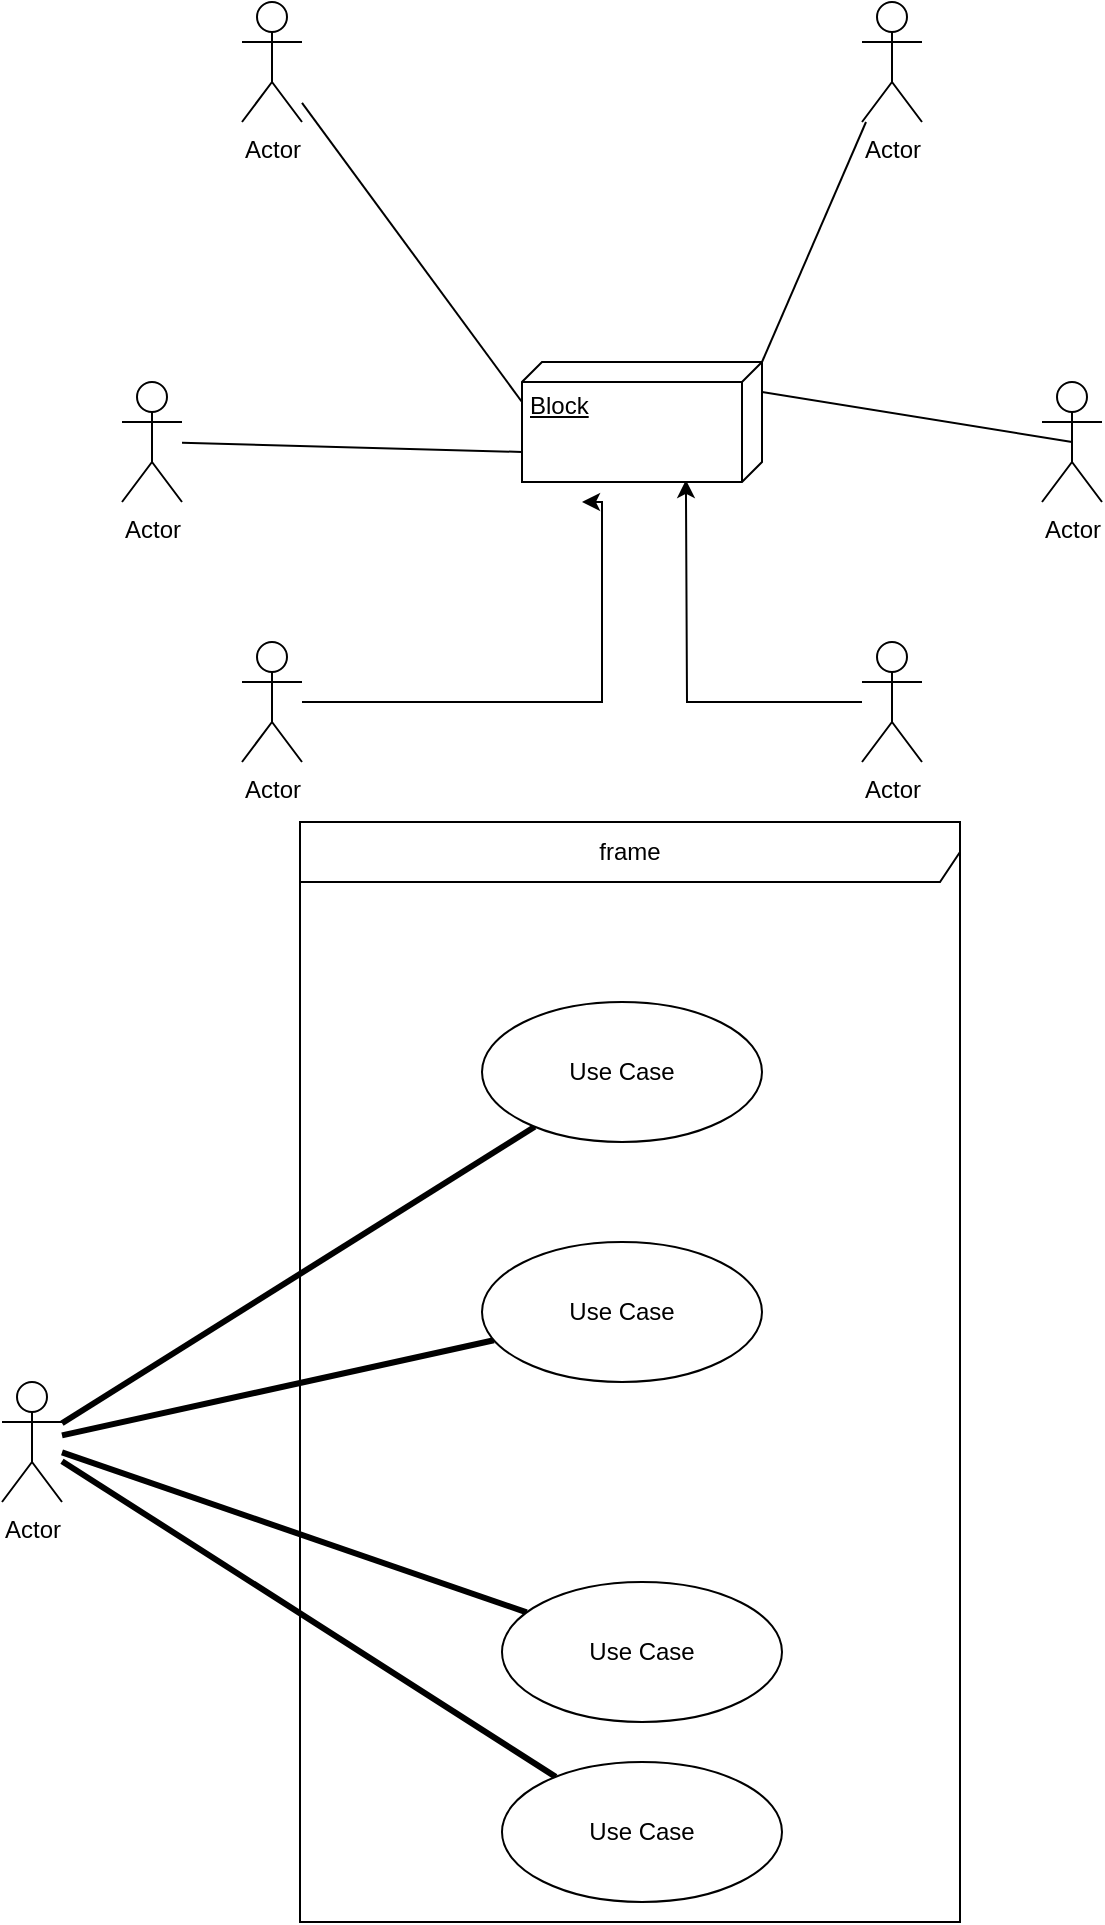 <mxfile version="20.8.10" type="github">
  <diagram name="Page-1" id="6biAS6TgEiYTtTCpl2q3">
    <mxGraphModel dx="1467" dy="793" grid="1" gridSize="10" guides="1" tooltips="1" connect="1" arrows="1" fold="1" page="1" pageScale="1" pageWidth="827" pageHeight="1169" math="0" shadow="0">
      <root>
        <mxCell id="0" />
        <mxCell id="1" parent="0" />
        <mxCell id="osY9bNT0p5JdTlg4V-bV-1" value="Actor" style="shape=umlActor;verticalLabelPosition=bottom;verticalAlign=top;html=1;outlineConnect=0;" parent="1" vertex="1">
          <mxGeometry x="190" y="260" width="30" height="60" as="geometry" />
        </mxCell>
        <mxCell id="jMR4_aKiTrjmyOYb2GLJ-4" value="Actor" style="shape=umlActor;verticalLabelPosition=bottom;verticalAlign=top;html=1;outlineConnect=0;" vertex="1" parent="1">
          <mxGeometry x="650" y="260" width="30" height="60" as="geometry" />
        </mxCell>
        <mxCell id="jMR4_aKiTrjmyOYb2GLJ-5" value="Actor" style="shape=umlActor;verticalLabelPosition=bottom;verticalAlign=top;html=1;outlineConnect=0;" vertex="1" parent="1">
          <mxGeometry x="250" y="70" width="30" height="60" as="geometry" />
        </mxCell>
        <mxCell id="jMR4_aKiTrjmyOYb2GLJ-13" style="edgeStyle=orthogonalEdgeStyle;rounded=0;orthogonalLoop=1;jettySize=auto;html=1;" edge="1" parent="1" source="jMR4_aKiTrjmyOYb2GLJ-6">
          <mxGeometry relative="1" as="geometry">
            <mxPoint x="420" y="320" as="targetPoint" />
            <Array as="points">
              <mxPoint x="430" y="420" />
              <mxPoint x="430" y="320" />
            </Array>
          </mxGeometry>
        </mxCell>
        <mxCell id="jMR4_aKiTrjmyOYb2GLJ-6" value="Actor" style="shape=umlActor;verticalLabelPosition=bottom;verticalAlign=top;html=1;outlineConnect=0;" vertex="1" parent="1">
          <mxGeometry x="250" y="390" width="30" height="60" as="geometry" />
        </mxCell>
        <mxCell id="jMR4_aKiTrjmyOYb2GLJ-7" value="Actor" style="shape=umlActor;verticalLabelPosition=bottom;verticalAlign=top;html=1;outlineConnect=0;" vertex="1" parent="1">
          <mxGeometry x="560" y="70" width="30" height="60" as="geometry" />
        </mxCell>
        <mxCell id="jMR4_aKiTrjmyOYb2GLJ-14" style="edgeStyle=orthogonalEdgeStyle;rounded=0;orthogonalLoop=1;jettySize=auto;html=1;entryX=0.683;entryY=0.983;entryDx=0;entryDy=0;entryPerimeter=0;" edge="1" parent="1" source="jMR4_aKiTrjmyOYb2GLJ-8">
          <mxGeometry relative="1" as="geometry">
            <mxPoint x="471.96" y="308.98" as="targetPoint" />
          </mxGeometry>
        </mxCell>
        <mxCell id="jMR4_aKiTrjmyOYb2GLJ-8" value="Actor" style="shape=umlActor;verticalLabelPosition=bottom;verticalAlign=top;html=1;outlineConnect=0;" vertex="1" parent="1">
          <mxGeometry x="560" y="390" width="30" height="60" as="geometry" />
        </mxCell>
        <mxCell id="jMR4_aKiTrjmyOYb2GLJ-9" value="qaawxasaassaxxa" style="text;html=1;strokeColor=none;fillColor=none;align=center;verticalAlign=middle;whiteSpace=wrap;rounded=0;" vertex="1" parent="1">
          <mxGeometry x="414" y="265" width="60" height="30" as="geometry" />
        </mxCell>
        <mxCell id="jMR4_aKiTrjmyOYb2GLJ-10" value="" style="endArrow=none;html=1;rounded=0;" edge="1" parent="1" target="jMR4_aKiTrjmyOYb2GLJ-5">
          <mxGeometry width="50" height="50" relative="1" as="geometry">
            <mxPoint x="390" y="270" as="sourcePoint" />
            <mxPoint x="440" y="220" as="targetPoint" />
          </mxGeometry>
        </mxCell>
        <mxCell id="jMR4_aKiTrjmyOYb2GLJ-11" value="" style="endArrow=none;html=1;rounded=0;" edge="1" parent="1" target="jMR4_aKiTrjmyOYb2GLJ-7">
          <mxGeometry width="50" height="50" relative="1" as="geometry">
            <mxPoint x="510" y="250" as="sourcePoint" />
            <mxPoint x="560" y="200" as="targetPoint" />
          </mxGeometry>
        </mxCell>
        <mxCell id="jMR4_aKiTrjmyOYb2GLJ-12" value="" style="endArrow=none;html=1;rounded=0;exitX=0;exitY=0.75;exitDx=0;exitDy=0;" edge="1" parent="1" target="osY9bNT0p5JdTlg4V-bV-1">
          <mxGeometry width="50" height="50" relative="1" as="geometry">
            <mxPoint x="390.0" y="295" as="sourcePoint" />
            <mxPoint x="450" y="230" as="targetPoint" />
          </mxGeometry>
        </mxCell>
        <mxCell id="jMR4_aKiTrjmyOYb2GLJ-20" value="" style="endArrow=none;html=1;rounded=0;sketch=0;strokeColor=default;jumpStyle=arc;entryX=1;entryY=0.25;entryDx=0;entryDy=0;exitX=0.5;exitY=0.5;exitDx=0;exitDy=0;exitPerimeter=0;" edge="1" parent="1" source="jMR4_aKiTrjmyOYb2GLJ-4">
          <mxGeometry width="50" height="50" relative="1" as="geometry">
            <mxPoint x="600" y="360" as="sourcePoint" />
            <mxPoint x="510.0" y="265" as="targetPoint" />
            <Array as="points" />
          </mxGeometry>
        </mxCell>
        <mxCell id="jMR4_aKiTrjmyOYb2GLJ-22" value="frame" style="shape=umlFrame;whiteSpace=wrap;html=1;width=330;height=30;" vertex="1" parent="1">
          <mxGeometry x="279" y="480" width="330" height="550" as="geometry" />
        </mxCell>
        <mxCell id="jMR4_aKiTrjmyOYb2GLJ-28" style="rounded=0;sketch=0;jumpStyle=arc;orthogonalLoop=1;jettySize=auto;html=1;strokeColor=default;strokeWidth=3;endArrow=none;endFill=0;" edge="1" parent="1" source="jMR4_aKiTrjmyOYb2GLJ-23" target="jMR4_aKiTrjmyOYb2GLJ-25">
          <mxGeometry relative="1" as="geometry" />
        </mxCell>
        <mxCell id="jMR4_aKiTrjmyOYb2GLJ-32" style="edgeStyle=none;rounded=0;sketch=0;jumpStyle=arc;orthogonalLoop=1;jettySize=auto;html=1;strokeColor=default;strokeWidth=3;endArrow=none;endFill=0;" edge="1" parent="1" source="jMR4_aKiTrjmyOYb2GLJ-23" target="jMR4_aKiTrjmyOYb2GLJ-29">
          <mxGeometry relative="1" as="geometry" />
        </mxCell>
        <mxCell id="jMR4_aKiTrjmyOYb2GLJ-33" style="edgeStyle=none;rounded=0;sketch=0;jumpStyle=arc;orthogonalLoop=1;jettySize=auto;html=1;strokeColor=default;strokeWidth=3;endArrow=none;endFill=0;" edge="1" parent="1" source="jMR4_aKiTrjmyOYb2GLJ-23" target="jMR4_aKiTrjmyOYb2GLJ-30">
          <mxGeometry relative="1" as="geometry" />
        </mxCell>
        <mxCell id="jMR4_aKiTrjmyOYb2GLJ-34" style="edgeStyle=none;rounded=0;sketch=0;jumpStyle=arc;orthogonalLoop=1;jettySize=auto;html=1;strokeColor=default;strokeWidth=3;endArrow=none;endFill=0;" edge="1" parent="1" source="jMR4_aKiTrjmyOYb2GLJ-23" target="jMR4_aKiTrjmyOYb2GLJ-31">
          <mxGeometry relative="1" as="geometry" />
        </mxCell>
        <mxCell id="jMR4_aKiTrjmyOYb2GLJ-23" value="Actor" style="shape=umlActor;verticalLabelPosition=bottom;verticalAlign=top;html=1;" vertex="1" parent="1">
          <mxGeometry x="130" y="760" width="30" height="60" as="geometry" />
        </mxCell>
        <mxCell id="jMR4_aKiTrjmyOYb2GLJ-25" value="Use Case" style="ellipse;whiteSpace=wrap;html=1;" vertex="1" parent="1">
          <mxGeometry x="370" y="570" width="140" height="70" as="geometry" />
        </mxCell>
        <mxCell id="jMR4_aKiTrjmyOYb2GLJ-29" value="Use Case" style="ellipse;whiteSpace=wrap;html=1;" vertex="1" parent="1">
          <mxGeometry x="370" y="690" width="140" height="70" as="geometry" />
        </mxCell>
        <mxCell id="jMR4_aKiTrjmyOYb2GLJ-30" value="Use Case" style="ellipse;whiteSpace=wrap;html=1;" vertex="1" parent="1">
          <mxGeometry x="380" y="860" width="140" height="70" as="geometry" />
        </mxCell>
        <mxCell id="jMR4_aKiTrjmyOYb2GLJ-31" value="Use Case" style="ellipse;whiteSpace=wrap;html=1;" vertex="1" parent="1">
          <mxGeometry x="380" y="950" width="140" height="70" as="geometry" />
        </mxCell>
        <mxCell id="jMR4_aKiTrjmyOYb2GLJ-36" value="Block" style="verticalAlign=top;align=left;spacingTop=8;spacingLeft=2;spacingRight=12;shape=cube;size=10;direction=south;fontStyle=4;html=1;" vertex="1" parent="1">
          <mxGeometry x="390" y="250" width="120" height="60" as="geometry" />
        </mxCell>
      </root>
    </mxGraphModel>
  </diagram>
</mxfile>
